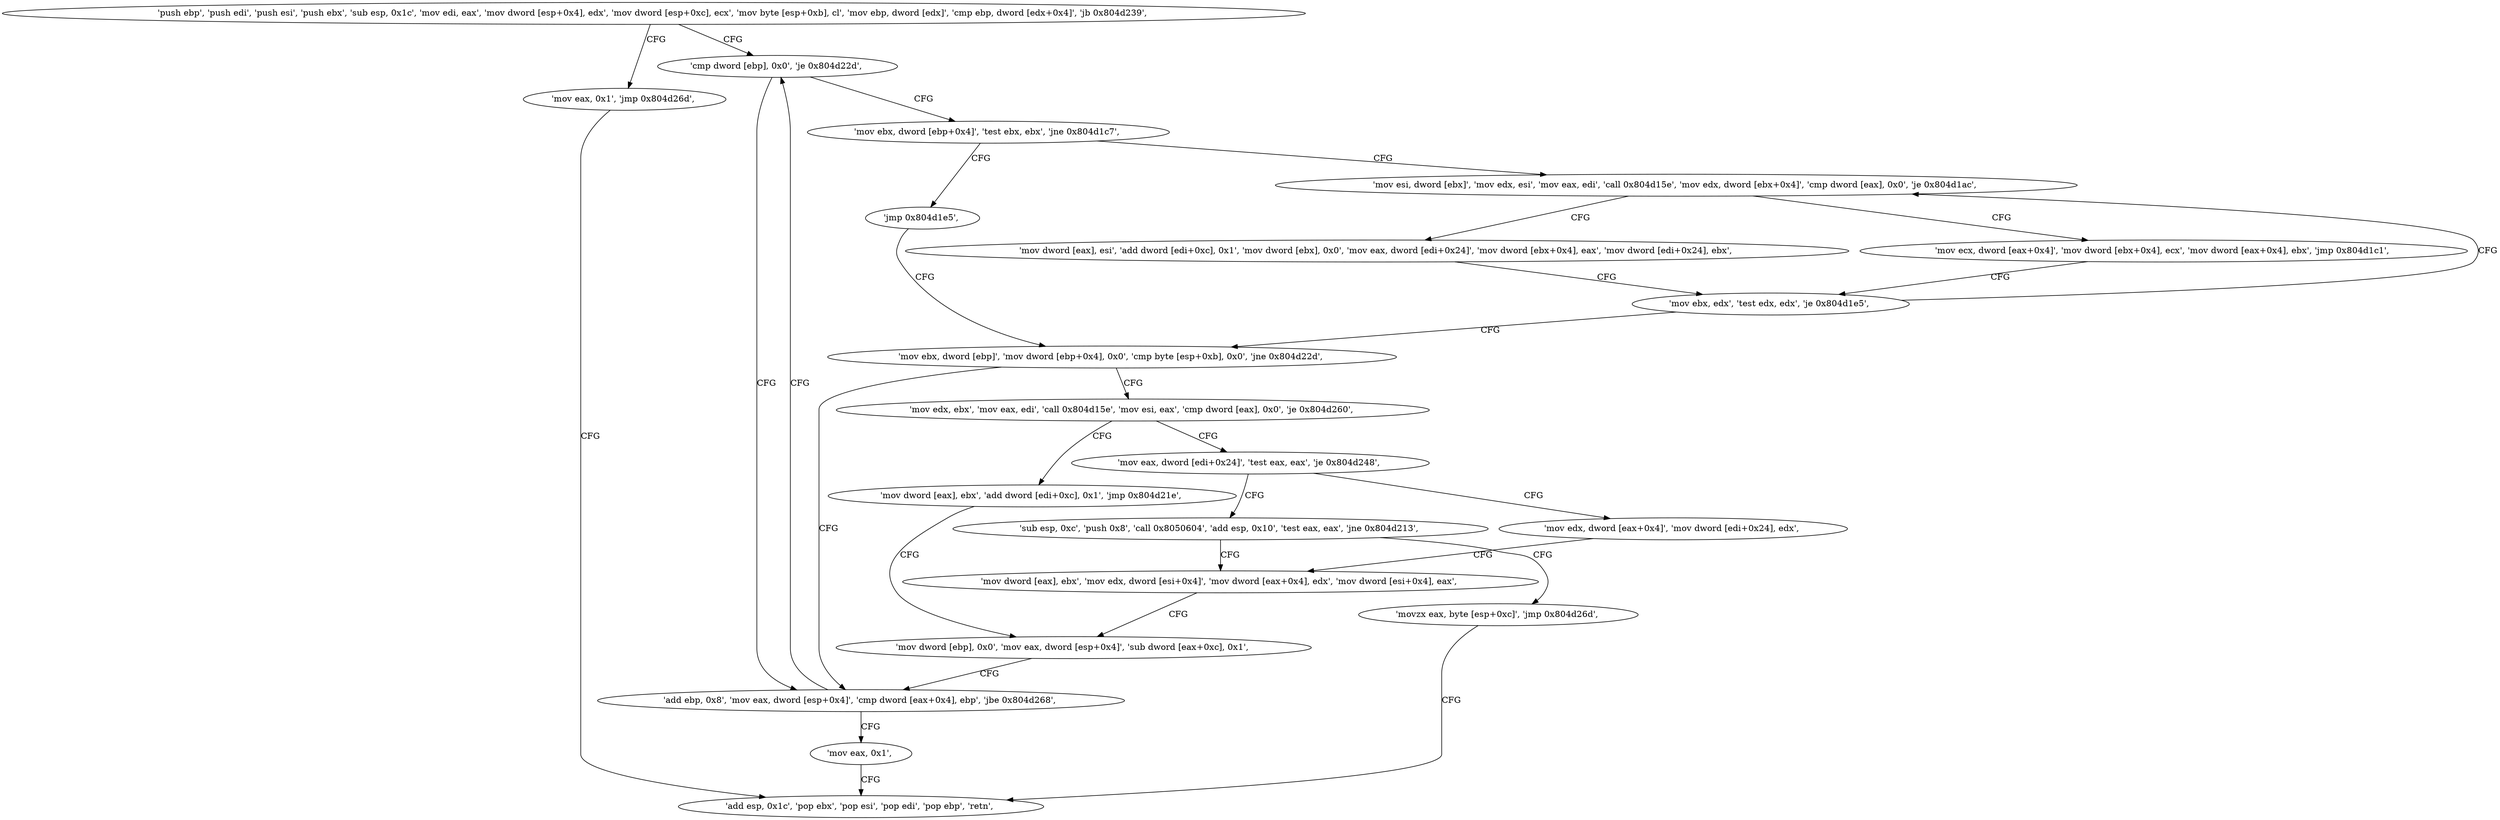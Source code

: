 digraph "func" {
"134533506" [label = "'push ebp', 'push edi', 'push esi', 'push ebx', 'sub esp, 0x1c', 'mov edi, eax', 'mov dword [esp+0x4], edx', 'mov dword [esp+0xc], ecx', 'mov byte [esp+0xb], cl', 'mov ebp, dword [edx]', 'cmp ebp, dword [edx+0x4]', 'jb 0x804d239', " ]
"134533689" [label = "'cmp dword [ebp], 0x0', 'je 0x804d22d', " ]
"134533538" [label = "'mov eax, 0x1', 'jmp 0x804d26d', " ]
"134533677" [label = "'add ebp, 0x8', 'mov eax, dword [esp+0x4]', 'cmp dword [eax+0x4], ebp', 'jbe 0x804d268', " ]
"134533695" [label = "'mov ebx, dword [ebp+0x4]', 'test ebx, ebx', 'jne 0x804d1c7', " ]
"134533741" [label = "'add esp, 0x1c', 'pop ebx', 'pop esi', 'pop edi', 'pop ebp', 'retn', " ]
"134533736" [label = "'mov eax, 0x1', " ]
"134533575" [label = "'mov esi, dword [ebx]', 'mov edx, esi', 'mov eax, edi', 'call 0x804d15e', 'mov edx, dword [ebx+0x4]', 'cmp dword [eax], 0x0', 'je 0x804d1ac', " ]
"134533702" [label = "'jmp 0x804d1e5', " ]
"134533548" [label = "'mov dword [eax], esi', 'add dword [edi+0xc], 0x1', 'mov dword [ebx], 0x0', 'mov eax, dword [edi+0x24]', 'mov dword [ebx+0x4], eax', 'mov dword [edi+0x24], ebx', " ]
"134533594" [label = "'mov ecx, dword [eax+0x4]', 'mov dword [ebx+0x4], ecx', 'mov dword [eax+0x4], ebx', 'jmp 0x804d1c1', " ]
"134533605" [label = "'mov ebx, dword [ebp]', 'mov dword [ebp+0x4], 0x0', 'cmp byte [esp+0xb], 0x0', 'jne 0x804d22d', " ]
"134533569" [label = "'mov ebx, edx', 'test edx, edx', 'je 0x804d1e5', " ]
"134533622" [label = "'mov edx, ebx', 'mov eax, edi', 'call 0x804d15e', 'mov esi, eax', 'cmp dword [eax], 0x0', 'je 0x804d260', " ]
"134533728" [label = "'mov dword [eax], ebx', 'add dword [edi+0xc], 0x1', 'jmp 0x804d21e', " ]
"134533638" [label = "'mov eax, dword [edi+0x24]', 'test eax, eax', 'je 0x804d248', " ]
"134533662" [label = "'mov dword [ebp], 0x0', 'mov eax, dword [esp+0x4]', 'sub dword [eax+0xc], 0x1', " ]
"134533704" [label = "'sub esp, 0xc', 'push 0x8', 'call 0x8050604', 'add esp, 0x10', 'test eax, eax', 'jne 0x804d213', " ]
"134533645" [label = "'mov edx, dword [eax+0x4]', 'mov dword [edi+0x24], edx', " ]
"134533651" [label = "'mov dword [eax], ebx', 'mov edx, dword [esi+0x4]', 'mov dword [eax+0x4], edx', 'mov dword [esi+0x4], eax', " ]
"134533721" [label = "'movzx eax, byte [esp+0xc]', 'jmp 0x804d26d', " ]
"134533506" -> "134533689" [ label = "CFG" ]
"134533506" -> "134533538" [ label = "CFG" ]
"134533689" -> "134533677" [ label = "CFG" ]
"134533689" -> "134533695" [ label = "CFG" ]
"134533538" -> "134533741" [ label = "CFG" ]
"134533677" -> "134533736" [ label = "CFG" ]
"134533677" -> "134533689" [ label = "CFG" ]
"134533695" -> "134533575" [ label = "CFG" ]
"134533695" -> "134533702" [ label = "CFG" ]
"134533736" -> "134533741" [ label = "CFG" ]
"134533575" -> "134533548" [ label = "CFG" ]
"134533575" -> "134533594" [ label = "CFG" ]
"134533702" -> "134533605" [ label = "CFG" ]
"134533548" -> "134533569" [ label = "CFG" ]
"134533594" -> "134533569" [ label = "CFG" ]
"134533605" -> "134533677" [ label = "CFG" ]
"134533605" -> "134533622" [ label = "CFG" ]
"134533569" -> "134533605" [ label = "CFG" ]
"134533569" -> "134533575" [ label = "CFG" ]
"134533622" -> "134533728" [ label = "CFG" ]
"134533622" -> "134533638" [ label = "CFG" ]
"134533728" -> "134533662" [ label = "CFG" ]
"134533638" -> "134533704" [ label = "CFG" ]
"134533638" -> "134533645" [ label = "CFG" ]
"134533662" -> "134533677" [ label = "CFG" ]
"134533704" -> "134533651" [ label = "CFG" ]
"134533704" -> "134533721" [ label = "CFG" ]
"134533645" -> "134533651" [ label = "CFG" ]
"134533651" -> "134533662" [ label = "CFG" ]
"134533721" -> "134533741" [ label = "CFG" ]
}
